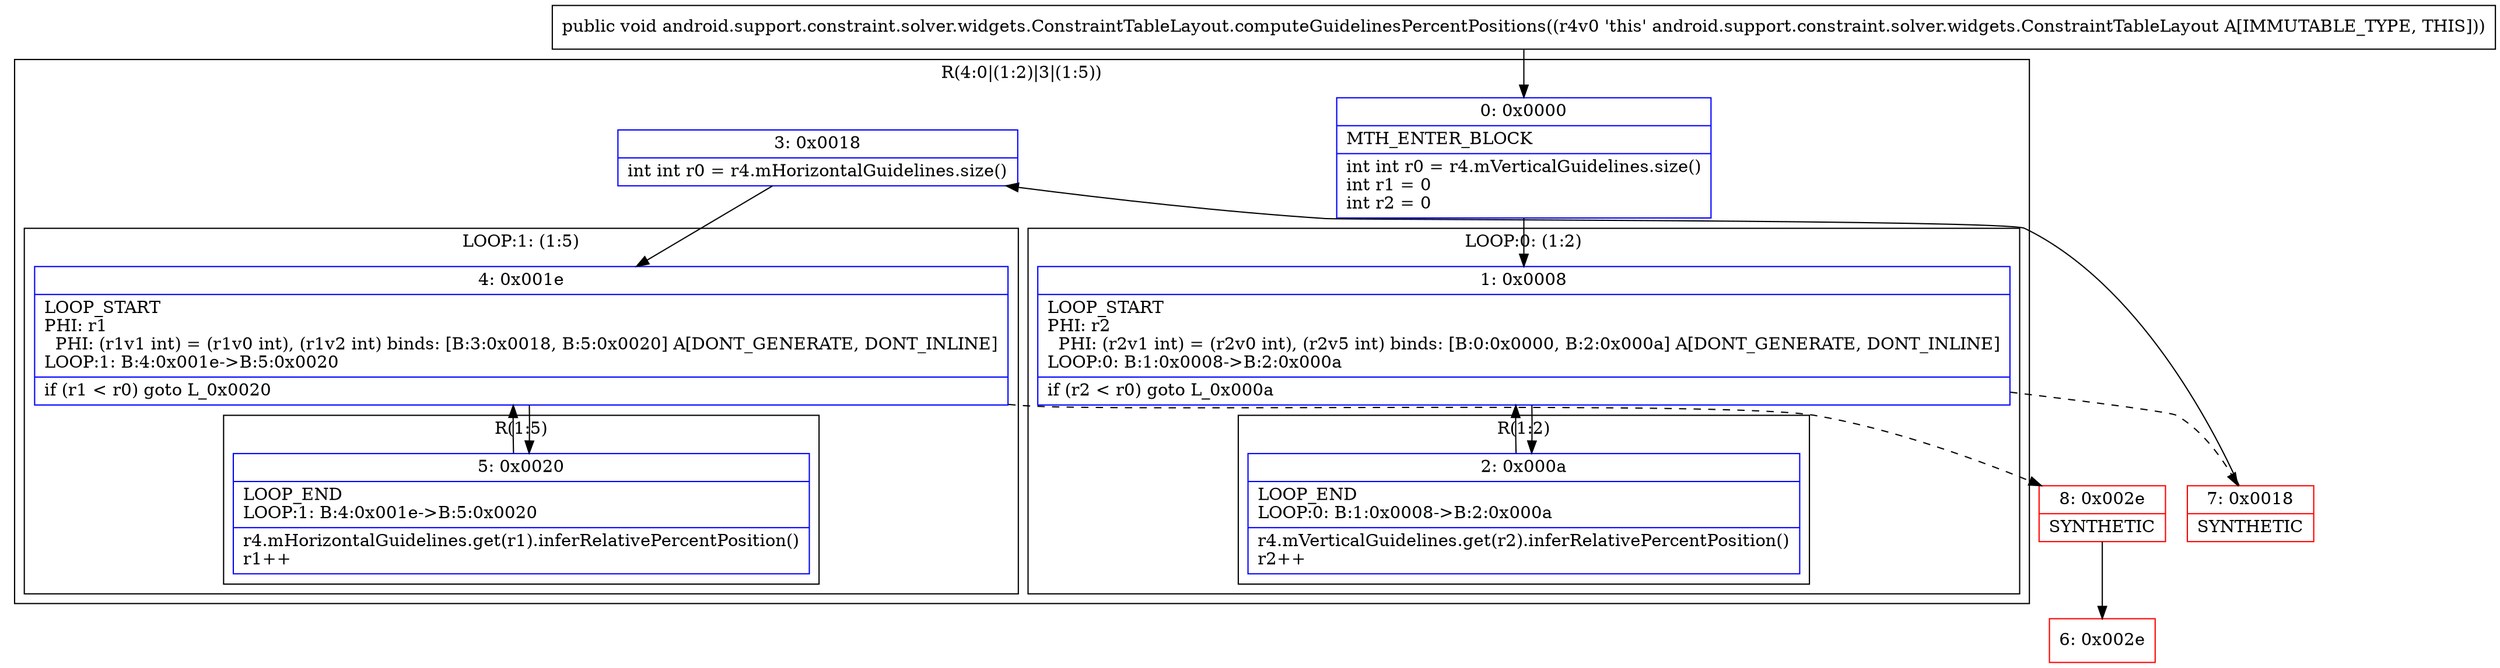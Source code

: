 digraph "CFG forandroid.support.constraint.solver.widgets.ConstraintTableLayout.computeGuidelinesPercentPositions()V" {
subgraph cluster_Region_1159476074 {
label = "R(4:0|(1:2)|3|(1:5))";
node [shape=record,color=blue];
Node_0 [shape=record,label="{0\:\ 0x0000|MTH_ENTER_BLOCK\l|int int r0 = r4.mVerticalGuidelines.size()\lint r1 = 0\lint r2 = 0\l}"];
subgraph cluster_LoopRegion_1014643130 {
label = "LOOP:0: (1:2)";
node [shape=record,color=blue];
Node_1 [shape=record,label="{1\:\ 0x0008|LOOP_START\lPHI: r2 \l  PHI: (r2v1 int) = (r2v0 int), (r2v5 int) binds: [B:0:0x0000, B:2:0x000a] A[DONT_GENERATE, DONT_INLINE]\lLOOP:0: B:1:0x0008\-\>B:2:0x000a\l|if (r2 \< r0) goto L_0x000a\l}"];
subgraph cluster_Region_6317990 {
label = "R(1:2)";
node [shape=record,color=blue];
Node_2 [shape=record,label="{2\:\ 0x000a|LOOP_END\lLOOP:0: B:1:0x0008\-\>B:2:0x000a\l|r4.mVerticalGuidelines.get(r2).inferRelativePercentPosition()\lr2++\l}"];
}
}
Node_3 [shape=record,label="{3\:\ 0x0018|int int r0 = r4.mHorizontalGuidelines.size()\l}"];
subgraph cluster_LoopRegion_352329133 {
label = "LOOP:1: (1:5)";
node [shape=record,color=blue];
Node_4 [shape=record,label="{4\:\ 0x001e|LOOP_START\lPHI: r1 \l  PHI: (r1v1 int) = (r1v0 int), (r1v2 int) binds: [B:3:0x0018, B:5:0x0020] A[DONT_GENERATE, DONT_INLINE]\lLOOP:1: B:4:0x001e\-\>B:5:0x0020\l|if (r1 \< r0) goto L_0x0020\l}"];
subgraph cluster_Region_608409383 {
label = "R(1:5)";
node [shape=record,color=blue];
Node_5 [shape=record,label="{5\:\ 0x0020|LOOP_END\lLOOP:1: B:4:0x001e\-\>B:5:0x0020\l|r4.mHorizontalGuidelines.get(r1).inferRelativePercentPosition()\lr1++\l}"];
}
}
}
Node_6 [shape=record,color=red,label="{6\:\ 0x002e}"];
Node_7 [shape=record,color=red,label="{7\:\ 0x0018|SYNTHETIC\l}"];
Node_8 [shape=record,color=red,label="{8\:\ 0x002e|SYNTHETIC\l}"];
MethodNode[shape=record,label="{public void android.support.constraint.solver.widgets.ConstraintTableLayout.computeGuidelinesPercentPositions((r4v0 'this' android.support.constraint.solver.widgets.ConstraintTableLayout A[IMMUTABLE_TYPE, THIS])) }"];
MethodNode -> Node_0;
Node_0 -> Node_1;
Node_1 -> Node_2;
Node_1 -> Node_7[style=dashed];
Node_2 -> Node_1;
Node_3 -> Node_4;
Node_4 -> Node_5;
Node_4 -> Node_8[style=dashed];
Node_5 -> Node_4;
Node_7 -> Node_3;
Node_8 -> Node_6;
}

